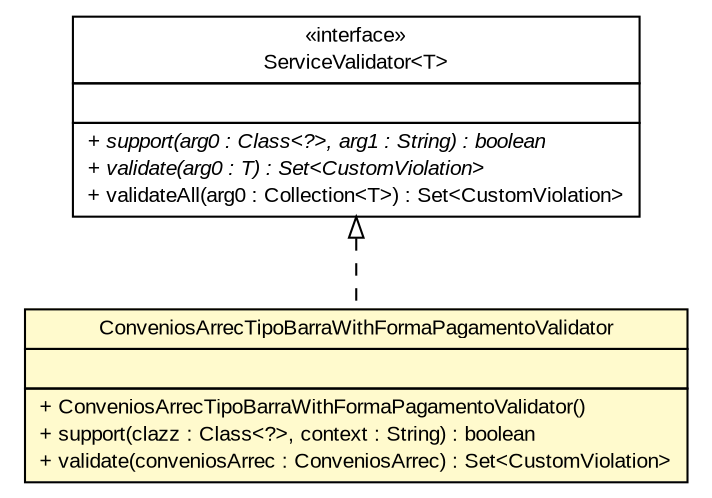 #!/usr/local/bin/dot
#
# Class diagram 
# Generated by UMLGraph version R5_6 (http://www.umlgraph.org/)
#

digraph G {
	edge [fontname="arial",fontsize=10,labelfontname="arial",labelfontsize=10];
	node [fontname="arial",fontsize=10,shape=plaintext];
	nodesep=0.25;
	ranksep=0.5;
	// br.gov.to.sefaz.arr.parametros.business.service.validator.ConveniosArrecTipoBarraWithFormaPagamentoValidator
	c10002 [label=<<table title="br.gov.to.sefaz.arr.parametros.business.service.validator.ConveniosArrecTipoBarraWithFormaPagamentoValidator" border="0" cellborder="1" cellspacing="0" cellpadding="2" port="p" bgcolor="lemonChiffon" href="./ConveniosArrecTipoBarraWithFormaPagamentoValidator.html">
		<tr><td><table border="0" cellspacing="0" cellpadding="1">
<tr><td align="center" balign="center"> ConveniosArrecTipoBarraWithFormaPagamentoValidator </td></tr>
		</table></td></tr>
		<tr><td><table border="0" cellspacing="0" cellpadding="1">
<tr><td align="left" balign="left">  </td></tr>
		</table></td></tr>
		<tr><td><table border="0" cellspacing="0" cellpadding="1">
<tr><td align="left" balign="left"> + ConveniosArrecTipoBarraWithFormaPagamentoValidator() </td></tr>
<tr><td align="left" balign="left"> + support(clazz : Class&lt;?&gt;, context : String) : boolean </td></tr>
<tr><td align="left" balign="left"> + validate(conveniosArrec : ConveniosArrec) : Set&lt;CustomViolation&gt; </td></tr>
		</table></td></tr>
		</table>>, URL="./ConveniosArrecTipoBarraWithFormaPagamentoValidator.html", fontname="arial", fontcolor="black", fontsize=10.0];
	//br.gov.to.sefaz.arr.parametros.business.service.validator.ConveniosArrecTipoBarraWithFormaPagamentoValidator implements br.gov.to.sefaz.business.service.validation.ServiceValidator<T>
	c10094:p -> c10002:p [dir=back,arrowtail=empty,style=dashed];
	// br.gov.to.sefaz.business.service.validation.ServiceValidator<T>
	c10094 [label=<<table title="br.gov.to.sefaz.business.service.validation.ServiceValidator" border="0" cellborder="1" cellspacing="0" cellpadding="2" port="p" href="http://java.sun.com/j2se/1.4.2/docs/api/br/gov/to/sefaz/business/service/validation/ServiceValidator.html">
		<tr><td><table border="0" cellspacing="0" cellpadding="1">
<tr><td align="center" balign="center"> &#171;interface&#187; </td></tr>
<tr><td align="center" balign="center"> ServiceValidator&lt;T&gt; </td></tr>
		</table></td></tr>
		<tr><td><table border="0" cellspacing="0" cellpadding="1">
<tr><td align="left" balign="left">  </td></tr>
		</table></td></tr>
		<tr><td><table border="0" cellspacing="0" cellpadding="1">
<tr><td align="left" balign="left"><font face="arial italic" point-size="10.0"> + support(arg0 : Class&lt;?&gt;, arg1 : String) : boolean </font></td></tr>
<tr><td align="left" balign="left"><font face="arial italic" point-size="10.0"> + validate(arg0 : T) : Set&lt;CustomViolation&gt; </font></td></tr>
<tr><td align="left" balign="left"> + validateAll(arg0 : Collection&lt;T&gt;) : Set&lt;CustomViolation&gt; </td></tr>
		</table></td></tr>
		</table>>, URL="http://java.sun.com/j2se/1.4.2/docs/api/br/gov/to/sefaz/business/service/validation/ServiceValidator.html", fontname="arial", fontcolor="black", fontsize=10.0];
}

